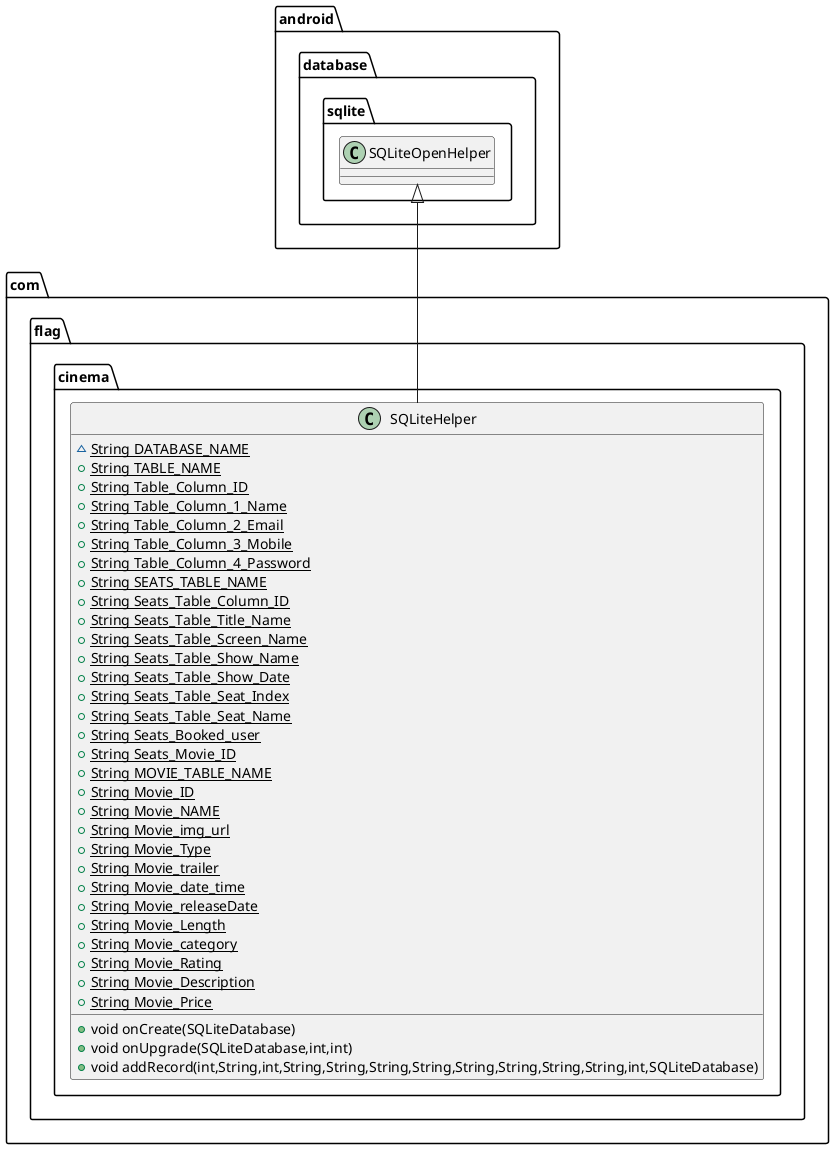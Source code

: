 @startuml
class com.flag.cinema.SQLiteHelper {
~ {static} String DATABASE_NAME
+ {static} String TABLE_NAME
+ {static} String Table_Column_ID
+ {static} String Table_Column_1_Name
+ {static} String Table_Column_2_Email
+ {static} String Table_Column_3_Mobile
+ {static} String Table_Column_4_Password
+ {static} String SEATS_TABLE_NAME
+ {static} String Seats_Table_Column_ID
+ {static} String Seats_Table_Title_Name
+ {static} String Seats_Table_Screen_Name
+ {static} String Seats_Table_Show_Name
+ {static} String Seats_Table_Show_Date
+ {static} String Seats_Table_Seat_Index
+ {static} String Seats_Table_Seat_Name
+ {static} String Seats_Booked_user
+ {static} String Seats_Movie_ID
+ {static} String MOVIE_TABLE_NAME
+ {static} String Movie_ID
+ {static} String Movie_NAME
+ {static} String Movie_img_url
+ {static} String Movie_Type
+ {static} String Movie_trailer
+ {static} String Movie_date_time
+ {static} String Movie_releaseDate
+ {static} String Movie_Length
+ {static} String Movie_category
+ {static} String Movie_Rating
+ {static} String Movie_Description
+ {static} String Movie_Price
+ void onCreate(SQLiteDatabase)
+ void onUpgrade(SQLiteDatabase,int,int)
+ void addRecord(int,String,int,String,String,String,String,String,String,String,String,int,SQLiteDatabase)
}


android.database.sqlite.SQLiteOpenHelper <|-- com.flag.cinema.SQLiteHelper
@enduml